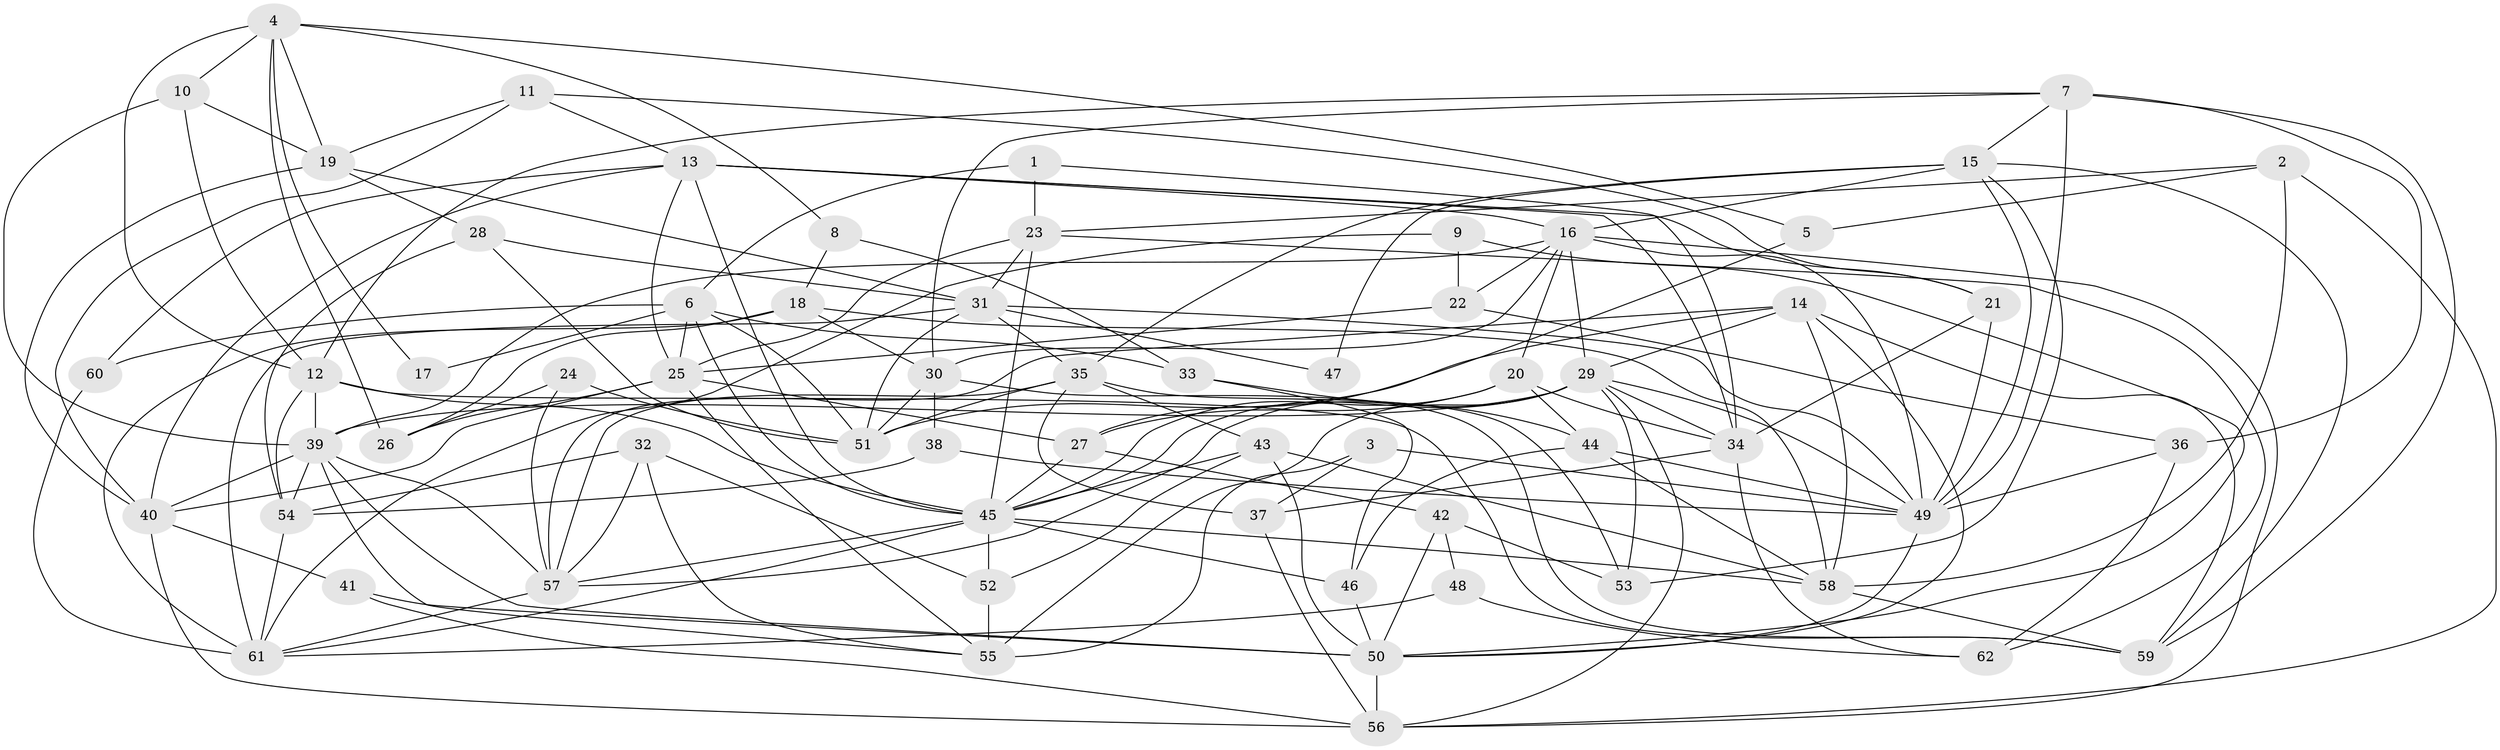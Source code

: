 // original degree distribution, {4: 0.21774193548387097, 5: 0.14516129032258066, 3: 0.2903225806451613, 2: 0.1693548387096774, 6: 0.08870967741935484, 8: 0.024193548387096774, 7: 0.056451612903225805, 9: 0.008064516129032258}
// Generated by graph-tools (version 1.1) at 2025/02/03/09/25 03:02:04]
// undirected, 62 vertices, 171 edges
graph export_dot {
graph [start="1"]
  node [color=gray90,style=filled];
  1;
  2;
  3;
  4;
  5;
  6;
  7;
  8;
  9;
  10;
  11;
  12;
  13;
  14;
  15;
  16;
  17;
  18;
  19;
  20;
  21;
  22;
  23;
  24;
  25;
  26;
  27;
  28;
  29;
  30;
  31;
  32;
  33;
  34;
  35;
  36;
  37;
  38;
  39;
  40;
  41;
  42;
  43;
  44;
  45;
  46;
  47;
  48;
  49;
  50;
  51;
  52;
  53;
  54;
  55;
  56;
  57;
  58;
  59;
  60;
  61;
  62;
  1 -- 6 [weight=1.0];
  1 -- 23 [weight=1.0];
  1 -- 34 [weight=1.0];
  2 -- 5 [weight=1.0];
  2 -- 23 [weight=1.0];
  2 -- 56 [weight=1.0];
  2 -- 58 [weight=1.0];
  3 -- 37 [weight=1.0];
  3 -- 49 [weight=2.0];
  3 -- 55 [weight=2.0];
  4 -- 5 [weight=1.0];
  4 -- 8 [weight=1.0];
  4 -- 10 [weight=1.0];
  4 -- 12 [weight=1.0];
  4 -- 17 [weight=1.0];
  4 -- 19 [weight=1.0];
  4 -- 26 [weight=1.0];
  5 -- 27 [weight=1.0];
  6 -- 17 [weight=1.0];
  6 -- 25 [weight=1.0];
  6 -- 33 [weight=1.0];
  6 -- 45 [weight=1.0];
  6 -- 51 [weight=1.0];
  6 -- 60 [weight=2.0];
  7 -- 12 [weight=1.0];
  7 -- 15 [weight=1.0];
  7 -- 30 [weight=1.0];
  7 -- 36 [weight=1.0];
  7 -- 49 [weight=1.0];
  7 -- 59 [weight=1.0];
  8 -- 18 [weight=1.0];
  8 -- 33 [weight=1.0];
  9 -- 22 [weight=1.0];
  9 -- 50 [weight=1.0];
  9 -- 61 [weight=1.0];
  10 -- 12 [weight=1.0];
  10 -- 19 [weight=1.0];
  10 -- 39 [weight=2.0];
  11 -- 13 [weight=1.0];
  11 -- 19 [weight=1.0];
  11 -- 21 [weight=1.0];
  11 -- 40 [weight=1.0];
  12 -- 39 [weight=1.0];
  12 -- 45 [weight=1.0];
  12 -- 54 [weight=1.0];
  12 -- 59 [weight=1.0];
  13 -- 16 [weight=1.0];
  13 -- 21 [weight=1.0];
  13 -- 25 [weight=1.0];
  13 -- 34 [weight=1.0];
  13 -- 40 [weight=1.0];
  13 -- 45 [weight=1.0];
  13 -- 60 [weight=1.0];
  14 -- 29 [weight=1.0];
  14 -- 50 [weight=1.0];
  14 -- 51 [weight=1.0];
  14 -- 57 [weight=1.0];
  14 -- 58 [weight=1.0];
  14 -- 59 [weight=1.0];
  15 -- 16 [weight=2.0];
  15 -- 35 [weight=1.0];
  15 -- 47 [weight=1.0];
  15 -- 49 [weight=1.0];
  15 -- 53 [weight=1.0];
  15 -- 59 [weight=1.0];
  16 -- 20 [weight=1.0];
  16 -- 22 [weight=1.0];
  16 -- 29 [weight=1.0];
  16 -- 30 [weight=1.0];
  16 -- 39 [weight=1.0];
  16 -- 49 [weight=1.0];
  16 -- 56 [weight=1.0];
  18 -- 26 [weight=1.0];
  18 -- 30 [weight=2.0];
  18 -- 58 [weight=1.0];
  18 -- 61 [weight=1.0];
  19 -- 28 [weight=1.0];
  19 -- 31 [weight=1.0];
  19 -- 40 [weight=1.0];
  20 -- 27 [weight=1.0];
  20 -- 34 [weight=1.0];
  20 -- 44 [weight=1.0];
  20 -- 45 [weight=1.0];
  21 -- 34 [weight=1.0];
  21 -- 49 [weight=1.0];
  22 -- 25 [weight=1.0];
  22 -- 36 [weight=1.0];
  23 -- 25 [weight=1.0];
  23 -- 31 [weight=2.0];
  23 -- 45 [weight=2.0];
  23 -- 62 [weight=1.0];
  24 -- 26 [weight=1.0];
  24 -- 51 [weight=1.0];
  24 -- 57 [weight=2.0];
  25 -- 26 [weight=1.0];
  25 -- 27 [weight=1.0];
  25 -- 40 [weight=1.0];
  25 -- 55 [weight=1.0];
  27 -- 42 [weight=1.0];
  27 -- 45 [weight=1.0];
  28 -- 31 [weight=1.0];
  28 -- 51 [weight=1.0];
  28 -- 54 [weight=1.0];
  29 -- 34 [weight=1.0];
  29 -- 39 [weight=1.0];
  29 -- 45 [weight=1.0];
  29 -- 49 [weight=1.0];
  29 -- 53 [weight=1.0];
  29 -- 55 [weight=1.0];
  29 -- 56 [weight=1.0];
  29 -- 57 [weight=1.0];
  30 -- 38 [weight=1.0];
  30 -- 51 [weight=1.0];
  30 -- 59 [weight=1.0];
  31 -- 35 [weight=1.0];
  31 -- 47 [weight=1.0];
  31 -- 49 [weight=1.0];
  31 -- 51 [weight=1.0];
  31 -- 61 [weight=1.0];
  32 -- 52 [weight=1.0];
  32 -- 54 [weight=1.0];
  32 -- 55 [weight=1.0];
  32 -- 57 [weight=1.0];
  33 -- 44 [weight=1.0];
  33 -- 46 [weight=1.0];
  34 -- 37 [weight=1.0];
  34 -- 62 [weight=1.0];
  35 -- 37 [weight=1.0];
  35 -- 43 [weight=1.0];
  35 -- 51 [weight=1.0];
  35 -- 53 [weight=1.0];
  35 -- 57 [weight=1.0];
  36 -- 49 [weight=1.0];
  36 -- 62 [weight=1.0];
  37 -- 56 [weight=1.0];
  38 -- 49 [weight=1.0];
  38 -- 54 [weight=1.0];
  39 -- 40 [weight=2.0];
  39 -- 50 [weight=1.0];
  39 -- 54 [weight=1.0];
  39 -- 55 [weight=1.0];
  39 -- 57 [weight=1.0];
  40 -- 41 [weight=1.0];
  40 -- 56 [weight=1.0];
  41 -- 50 [weight=1.0];
  41 -- 56 [weight=1.0];
  42 -- 48 [weight=1.0];
  42 -- 50 [weight=1.0];
  42 -- 53 [weight=1.0];
  43 -- 45 [weight=1.0];
  43 -- 50 [weight=1.0];
  43 -- 52 [weight=1.0];
  43 -- 58 [weight=1.0];
  44 -- 46 [weight=1.0];
  44 -- 49 [weight=1.0];
  44 -- 58 [weight=1.0];
  45 -- 46 [weight=1.0];
  45 -- 52 [weight=1.0];
  45 -- 57 [weight=1.0];
  45 -- 58 [weight=1.0];
  45 -- 61 [weight=1.0];
  46 -- 50 [weight=1.0];
  48 -- 61 [weight=1.0];
  48 -- 62 [weight=1.0];
  49 -- 50 [weight=1.0];
  50 -- 56 [weight=1.0];
  52 -- 55 [weight=1.0];
  54 -- 61 [weight=1.0];
  57 -- 61 [weight=1.0];
  58 -- 59 [weight=1.0];
  60 -- 61 [weight=2.0];
}
